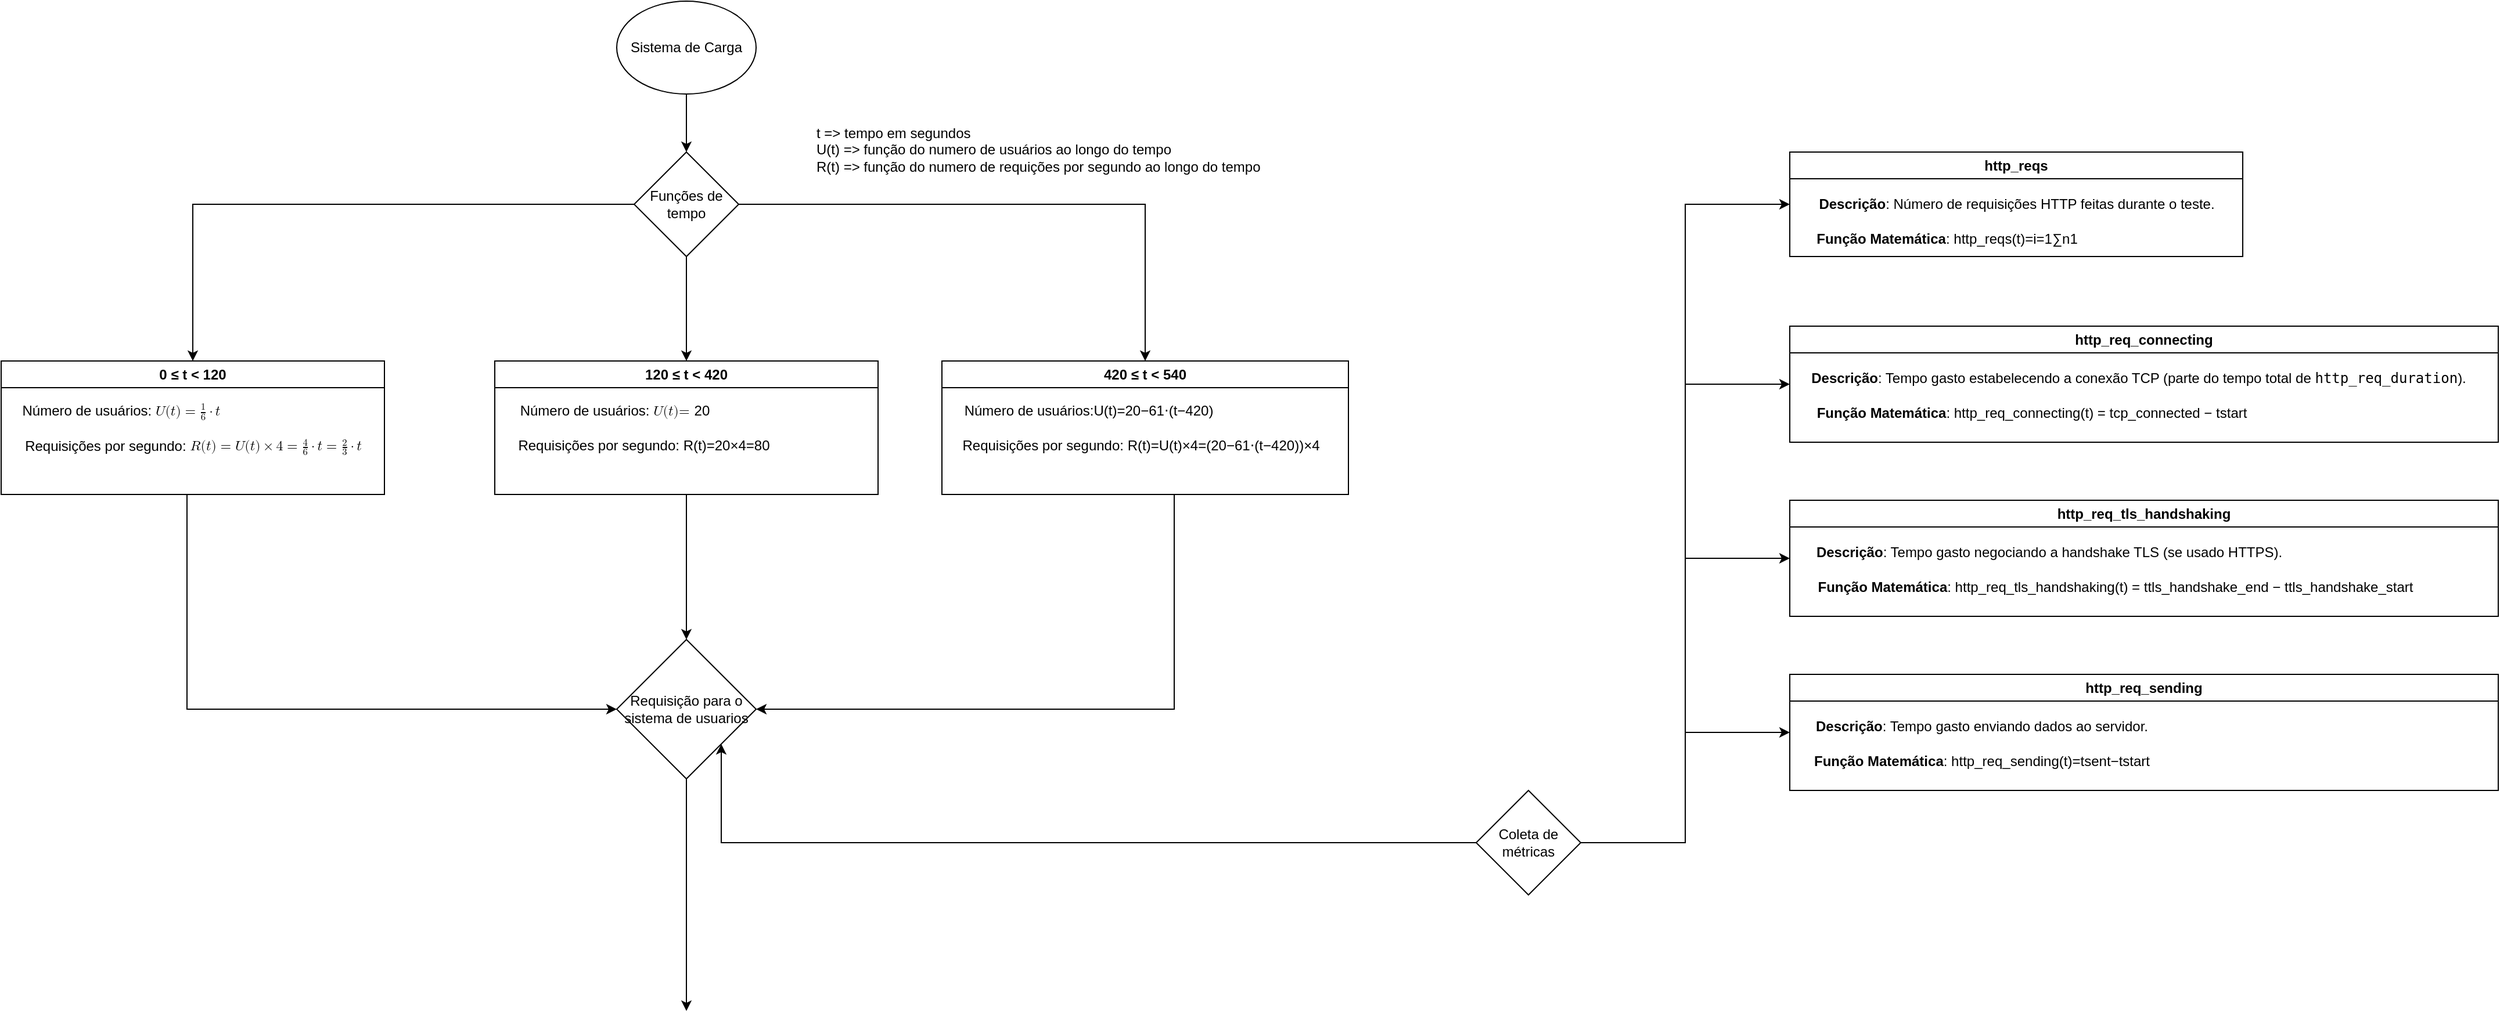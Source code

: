 <mxfile version="24.7.14">
  <diagram name="Page-1" id="edf60f1a-56cd-e834-aa8a-f176f3a09ee4">
    <mxGraphModel dx="4435" dy="2652" grid="1" gridSize="10" guides="1" tooltips="1" connect="1" arrows="1" fold="1" page="1" pageScale="1" pageWidth="1100" pageHeight="850" background="none" math="0" shadow="0">
      <root>
        <mxCell id="0" />
        <mxCell id="1" parent="0" />
        <mxCell id="orDh_xavtyX4sCZ622zQ-4" value="" style="edgeStyle=orthogonalEdgeStyle;rounded=0;orthogonalLoop=1;jettySize=auto;html=1;" edge="1" parent="1" source="orDh_xavtyX4sCZ622zQ-1" target="orDh_xavtyX4sCZ622zQ-3">
          <mxGeometry relative="1" as="geometry" />
        </mxCell>
        <mxCell id="orDh_xavtyX4sCZ622zQ-1" value="Sistema de Carga" style="ellipse;whiteSpace=wrap;html=1;" vertex="1" parent="1">
          <mxGeometry x="-510" y="-820" width="120" height="80" as="geometry" />
        </mxCell>
        <mxCell id="orDh_xavtyX4sCZ622zQ-25" style="edgeStyle=orthogonalEdgeStyle;rounded=0;orthogonalLoop=1;jettySize=auto;html=1;entryX=0.5;entryY=0;entryDx=0;entryDy=0;" edge="1" parent="1" source="orDh_xavtyX4sCZ622zQ-3" target="orDh_xavtyX4sCZ622zQ-14">
          <mxGeometry relative="1" as="geometry" />
        </mxCell>
        <mxCell id="orDh_xavtyX4sCZ622zQ-29" style="edgeStyle=orthogonalEdgeStyle;rounded=0;orthogonalLoop=1;jettySize=auto;html=1;entryX=0.5;entryY=0;entryDx=0;entryDy=0;" edge="1" parent="1" source="orDh_xavtyX4sCZ622zQ-3" target="orDh_xavtyX4sCZ622zQ-26">
          <mxGeometry relative="1" as="geometry" />
        </mxCell>
        <mxCell id="orDh_xavtyX4sCZ622zQ-34" style="edgeStyle=orthogonalEdgeStyle;rounded=0;orthogonalLoop=1;jettySize=auto;html=1;entryX=0.5;entryY=0;entryDx=0;entryDy=0;" edge="1" parent="1" source="orDh_xavtyX4sCZ622zQ-3" target="orDh_xavtyX4sCZ622zQ-31">
          <mxGeometry relative="1" as="geometry" />
        </mxCell>
        <mxCell id="orDh_xavtyX4sCZ622zQ-3" value="Funções de tempo" style="rhombus;whiteSpace=wrap;html=1;" vertex="1" parent="1">
          <mxGeometry x="-495" y="-690" width="90" height="90" as="geometry" />
        </mxCell>
        <mxCell id="orDh_xavtyX4sCZ622zQ-44" style="edgeStyle=orthogonalEdgeStyle;rounded=0;orthogonalLoop=1;jettySize=auto;html=1;entryX=0;entryY=0.5;entryDx=0;entryDy=0;" edge="1" parent="1" source="orDh_xavtyX4sCZ622zQ-14" target="orDh_xavtyX4sCZ622zQ-43">
          <mxGeometry relative="1" as="geometry">
            <Array as="points">
              <mxPoint x="-880" y="-210" />
            </Array>
          </mxGeometry>
        </mxCell>
        <mxCell id="orDh_xavtyX4sCZ622zQ-14" value="&lt;span class=&quot;base&quot;&gt;&lt;span class=&quot;mord&quot;&gt;0&amp;nbsp;&lt;/span&gt;&lt;span class=&quot;mspace&quot;&gt;&lt;/span&gt;&lt;span class=&quot;mrel&quot;&gt;≤&amp;nbsp;&lt;/span&gt;&lt;span class=&quot;mspace&quot;&gt;&lt;/span&gt;&lt;/span&gt;&lt;span class=&quot;base&quot;&gt;&lt;span class=&quot;strut&quot;&gt;&lt;/span&gt;&lt;span class=&quot;mord mathnormal&quot;&gt;t&amp;nbsp;&lt;/span&gt;&lt;span class=&quot;mspace&quot;&gt;&lt;/span&gt;&lt;span class=&quot;mrel&quot;&gt;&amp;lt;&amp;nbsp;&lt;/span&gt;&lt;span class=&quot;mspace&quot;&gt;&lt;/span&gt;&lt;/span&gt;&lt;span class=&quot;base&quot;&gt;&lt;span class=&quot;strut&quot;&gt;&lt;/span&gt;&lt;span class=&quot;mord&quot;&gt;120&lt;/span&gt;&lt;/span&gt;" style="swimlane;whiteSpace=wrap;html=1;" vertex="1" parent="1">
          <mxGeometry x="-1040" y="-510" width="330" height="115" as="geometry" />
        </mxCell>
        <mxCell id="orDh_xavtyX4sCZ622zQ-17" value="Número de usuários: &lt;span class=&quot;katex&quot;&gt;&lt;span class=&quot;katex-mathml&quot;&gt;&lt;math xmlns=&quot;http://www.w3.org/1998/Math/MathML&quot;&gt;&lt;mrow&gt;&lt;mi&gt;U&lt;/mi&gt;&lt;mo stretchy=&quot;false&quot;&gt;(&lt;/mo&gt;&lt;mi&gt;t&lt;/mi&gt;&lt;mo stretchy=&quot;false&quot;&gt;)&lt;/mo&gt;&lt;mo&gt;=&lt;/mo&gt;&lt;mfrac&gt;&lt;mn&gt;1&lt;/mn&gt;&lt;mn&gt;6&lt;/mn&gt;&lt;/mfrac&gt;&lt;mo&gt;⋅&lt;/mo&gt;&lt;mi&gt;t&lt;/mi&gt;&lt;/mrow&gt;U(t) = \frac{1}{6} \cdot t&lt;/math&gt;&lt;/span&gt;&lt;br&gt;&lt;/span&gt;" style="text;html=1;align=center;verticalAlign=middle;resizable=0;points=[];autosize=1;strokeColor=none;fillColor=none;" vertex="1" parent="orDh_xavtyX4sCZ622zQ-14">
          <mxGeometry x="3" y="28" width="200" height="30" as="geometry" />
        </mxCell>
        <mxCell id="orDh_xavtyX4sCZ622zQ-18" value="Requisições por segundo: &lt;span class=&quot;katex&quot;&gt;&lt;span class=&quot;katex-mathml&quot;&gt;&lt;math xmlns=&quot;http://www.w3.org/1998/Math/MathML&quot;&gt;&lt;mrow&gt;&lt;mi&gt;R&lt;/mi&gt;&lt;mo stretchy=&quot;false&quot;&gt;(&lt;/mo&gt;&lt;mi&gt;t&lt;/mi&gt;&lt;mo stretchy=&quot;false&quot;&gt;)&lt;/mo&gt;&lt;mo&gt;=&lt;/mo&gt;&lt;mi&gt;U&lt;/mi&gt;&lt;mo stretchy=&quot;false&quot;&gt;(&lt;/mo&gt;&lt;mi&gt;t&lt;/mi&gt;&lt;mo stretchy=&quot;false&quot;&gt;)&lt;/mo&gt;&lt;mo&gt;×&lt;/mo&gt;&lt;mn&gt;4&lt;/mn&gt;&lt;mo&gt;=&lt;/mo&gt;&lt;mfrac&gt;&lt;mn&gt;4&lt;/mn&gt;&lt;mn&gt;6&lt;/mn&gt;&lt;/mfrac&gt;&lt;mo&gt;⋅&lt;/mo&gt;&lt;mi&gt;t&lt;/mi&gt;&lt;mo&gt;=&lt;/mo&gt;&lt;mfrac&gt;&lt;mn&gt;2&lt;/mn&gt;&lt;mn&gt;3&lt;/mn&gt;&lt;/mfrac&gt;&lt;mo&gt;⋅&lt;/mo&gt;&lt;mi&gt;t&lt;/mi&gt;&lt;/mrow&gt;R(t) = U(t) \times 4 = \frac{4}{6} \cdot t = \frac{2}{3} \cdot t&lt;/math&gt;&lt;/span&gt;&lt;br&gt;&lt;/span&gt;" style="text;html=1;align=center;verticalAlign=middle;resizable=0;points=[];autosize=1;strokeColor=none;fillColor=none;" vertex="1" parent="orDh_xavtyX4sCZ622zQ-14">
          <mxGeometry x="10" y="58" width="310" height="30" as="geometry" />
        </mxCell>
        <mxCell id="orDh_xavtyX4sCZ622zQ-45" style="edgeStyle=orthogonalEdgeStyle;rounded=0;orthogonalLoop=1;jettySize=auto;html=1;entryX=0.5;entryY=0;entryDx=0;entryDy=0;" edge="1" parent="1" source="orDh_xavtyX4sCZ622zQ-26" target="orDh_xavtyX4sCZ622zQ-43">
          <mxGeometry relative="1" as="geometry" />
        </mxCell>
        <mxCell id="orDh_xavtyX4sCZ622zQ-26" value="&lt;span class=&quot;base&quot;&gt;&lt;span class=&quot;mord&quot;&gt;120&amp;nbsp;&lt;/span&gt;&lt;span class=&quot;mspace&quot;&gt;&lt;/span&gt;&lt;span class=&quot;mrel&quot;&gt;≤&amp;nbsp;&lt;/span&gt;&lt;span class=&quot;mspace&quot;&gt;&lt;/span&gt;&lt;/span&gt;&lt;span class=&quot;base&quot;&gt;&lt;span class=&quot;strut&quot;&gt;&lt;/span&gt;&lt;span class=&quot;mord mathnormal&quot;&gt;t&amp;nbsp;&lt;/span&gt;&lt;span class=&quot;mspace&quot;&gt;&lt;/span&gt;&lt;span class=&quot;mrel&quot;&gt;&amp;lt; 420&lt;/span&gt;&lt;/span&gt;" style="swimlane;whiteSpace=wrap;html=1;" vertex="1" parent="1">
          <mxGeometry x="-615" y="-510" width="330" height="115" as="geometry" />
        </mxCell>
        <mxCell id="orDh_xavtyX4sCZ622zQ-27" value="Número de usuários: &lt;span class=&quot;katex&quot;&gt;&lt;span class=&quot;katex-mathml&quot;&gt;&lt;math xmlns=&quot;http://www.w3.org/1998/Math/MathML&quot;&gt;&lt;mrow&gt;&lt;mi&gt;&lt;span class=&quot;base&quot;&gt;&lt;span class=&quot;mord mathnormal&quot;&gt;U&lt;/span&gt;&lt;span class=&quot;mopen&quot;&gt;(&lt;/span&gt;&lt;span class=&quot;mord mathnormal&quot;&gt;t&lt;/span&gt;&lt;span class=&quot;mclose&quot;&gt;)&lt;/span&gt;&lt;span class=&quot;mspace&quot;&gt;&lt;/span&gt;&lt;span class=&quot;mrel&quot;&gt;=&amp;nbsp;&lt;/span&gt;&lt;span style=&quot;background-color: initial; font-family: Helvetica;&quot;&gt;20&lt;/span&gt;&lt;/span&gt;&lt;/mi&gt;&lt;/mrow&gt;U(t) = \frac{1}{6} \cdot t&lt;/math&gt;&lt;/span&gt;&lt;br&gt;&lt;/span&gt;" style="text;html=1;align=center;verticalAlign=middle;resizable=0;points=[];autosize=1;strokeColor=none;fillColor=none;" vertex="1" parent="orDh_xavtyX4sCZ622zQ-26">
          <mxGeometry x="8" y="28" width="190" height="30" as="geometry" />
        </mxCell>
        <mxCell id="orDh_xavtyX4sCZ622zQ-28" value="Requisições por segundo:&amp;nbsp;&lt;span class=&quot;katex&quot;&gt;&lt;span class=&quot;base&quot;&gt;&lt;span class=&quot;mord mathnormal&quot;&gt;R&lt;/span&gt;&lt;span class=&quot;mopen&quot;&gt;(&lt;/span&gt;&lt;span class=&quot;mord mathnormal&quot;&gt;t&lt;/span&gt;&lt;span class=&quot;mclose&quot;&gt;)&lt;/span&gt;&lt;span class=&quot;mspace&quot;&gt;&lt;/span&gt;&lt;span class=&quot;mrel&quot;&gt;=&lt;/span&gt;&lt;span class=&quot;mspace&quot;&gt;&lt;/span&gt;&lt;/span&gt;&lt;span class=&quot;base&quot;&gt;&lt;span class=&quot;strut&quot;&gt;&lt;/span&gt;&lt;span class=&quot;mord&quot;&gt;20&lt;/span&gt;&lt;span class=&quot;mspace&quot;&gt;&lt;/span&gt;&lt;span class=&quot;mbin&quot;&gt;×&lt;/span&gt;&lt;span class=&quot;mspace&quot;&gt;&lt;/span&gt;&lt;/span&gt;&lt;span class=&quot;base&quot;&gt;&lt;span class=&quot;strut&quot;&gt;&lt;/span&gt;&lt;span class=&quot;mord&quot;&gt;4&lt;/span&gt;&lt;span class=&quot;mspace&quot;&gt;&lt;/span&gt;&lt;span class=&quot;mrel&quot;&gt;=&lt;/span&gt;&lt;span class=&quot;mspace&quot;&gt;&lt;/span&gt;&lt;/span&gt;&lt;span class=&quot;base&quot;&gt;&lt;span class=&quot;strut&quot;&gt;&lt;/span&gt;&lt;span class=&quot;mord&quot;&gt;80&lt;/span&gt;&lt;/span&gt;&lt;br&gt;&lt;/span&gt;" style="text;html=1;align=center;verticalAlign=middle;resizable=0;points=[];autosize=1;strokeColor=none;fillColor=none;" vertex="1" parent="orDh_xavtyX4sCZ622zQ-26">
          <mxGeometry x="8" y="58" width="240" height="30" as="geometry" />
        </mxCell>
        <mxCell id="orDh_xavtyX4sCZ622zQ-46" style="edgeStyle=orthogonalEdgeStyle;rounded=0;orthogonalLoop=1;jettySize=auto;html=1;entryX=1;entryY=0.5;entryDx=0;entryDy=0;" edge="1" parent="1" source="orDh_xavtyX4sCZ622zQ-31" target="orDh_xavtyX4sCZ622zQ-43">
          <mxGeometry relative="1" as="geometry">
            <Array as="points">
              <mxPoint x="-30" y="-210" />
            </Array>
          </mxGeometry>
        </mxCell>
        <mxCell id="orDh_xavtyX4sCZ622zQ-31" value="&lt;span class=&quot;base&quot;&gt;&lt;span class=&quot;mord&quot;&gt;420&amp;nbsp;&lt;/span&gt;&lt;span class=&quot;mspace&quot;&gt;&lt;/span&gt;&lt;span class=&quot;mrel&quot;&gt;≤&amp;nbsp;&lt;/span&gt;&lt;span class=&quot;mspace&quot;&gt;&lt;/span&gt;&lt;/span&gt;&lt;span class=&quot;base&quot;&gt;&lt;span class=&quot;strut&quot;&gt;&lt;/span&gt;&lt;span class=&quot;mord mathnormal&quot;&gt;t&amp;nbsp;&lt;/span&gt;&lt;span class=&quot;mspace&quot;&gt;&lt;/span&gt;&lt;span class=&quot;mrel&quot;&gt;&amp;lt;&amp;nbsp;540&lt;/span&gt;&lt;/span&gt;" style="swimlane;whiteSpace=wrap;html=1;" vertex="1" parent="1">
          <mxGeometry x="-230" y="-510" width="350" height="115" as="geometry" />
        </mxCell>
        <mxCell id="orDh_xavtyX4sCZ622zQ-32" value="Número de usuários:&lt;span class=&quot;katex&quot;&gt;&lt;span class=&quot;base&quot;&gt;&lt;span class=&quot;mord mathnormal&quot;&gt;U&lt;/span&gt;&lt;span class=&quot;mopen&quot;&gt;(&lt;/span&gt;&lt;span class=&quot;mord mathnormal&quot;&gt;t&lt;/span&gt;&lt;span class=&quot;mclose&quot;&gt;)&lt;/span&gt;&lt;span class=&quot;mspace&quot;&gt;&lt;/span&gt;&lt;span class=&quot;mrel&quot;&gt;=&lt;/span&gt;&lt;span class=&quot;mspace&quot;&gt;&lt;/span&gt;&lt;/span&gt;&lt;span class=&quot;base&quot;&gt;&lt;span class=&quot;strut&quot;&gt;&lt;/span&gt;&lt;span class=&quot;mord&quot;&gt;20&lt;/span&gt;&lt;span class=&quot;mspace&quot;&gt;&lt;/span&gt;&lt;span class=&quot;mbin&quot;&gt;−&lt;/span&gt;&lt;span class=&quot;mspace&quot;&gt;&lt;/span&gt;&lt;/span&gt;&lt;span class=&quot;base&quot;&gt;&lt;span class=&quot;strut&quot;&gt;&lt;/span&gt;&lt;span class=&quot;mord&quot;&gt;&lt;span class=&quot;mopen nulldelimiter&quot;&gt;&lt;/span&gt;&lt;span class=&quot;mfrac&quot;&gt;&lt;span class=&quot;vlist-t vlist-t2&quot;&gt;&lt;span class=&quot;vlist-r&quot;&gt;&lt;span class=&quot;vlist&quot;&gt;&lt;span class=&quot;pstrut&quot;&gt;&lt;/span&gt;&lt;span class=&quot;sizing reset-size6 size3 mtight&quot;&gt;&lt;span class=&quot;mord mtight&quot;&gt;&lt;span class=&quot;mord mtight&quot;&gt;6&lt;/span&gt;&lt;/span&gt;&lt;/span&gt;&lt;span class=&quot;pstrut&quot;&gt;&lt;/span&gt;&lt;span class=&quot;frac-line&quot;&gt;&lt;/span&gt;&lt;span class=&quot;pstrut&quot;&gt;&lt;/span&gt;&lt;span class=&quot;sizing reset-size6 size3 mtight&quot;&gt;&lt;span class=&quot;mord mtight&quot;&gt;&lt;span class=&quot;mord mtight&quot;&gt;1&lt;/span&gt;&lt;/span&gt;&lt;/span&gt;&lt;/span&gt;&lt;span class=&quot;vlist-s&quot;&gt;​&lt;/span&gt;&lt;/span&gt;&lt;span class=&quot;vlist-r&quot;&gt;&lt;span class=&quot;vlist&quot;&gt;&lt;/span&gt;&lt;/span&gt;&lt;/span&gt;&lt;/span&gt;&lt;span class=&quot;mclose nulldelimiter&quot;&gt;&lt;/span&gt;&lt;/span&gt;&lt;span class=&quot;mspace&quot;&gt;&lt;/span&gt;&lt;span class=&quot;mbin&quot;&gt;⋅&lt;/span&gt;&lt;span class=&quot;mspace&quot;&gt;&lt;/span&gt;&lt;/span&gt;&lt;span class=&quot;base&quot;&gt;&lt;span class=&quot;strut&quot;&gt;&lt;/span&gt;&lt;span class=&quot;mopen&quot;&gt;(&lt;/span&gt;&lt;span class=&quot;mord mathnormal&quot;&gt;t&lt;/span&gt;&lt;span class=&quot;mspace&quot;&gt;&lt;/span&gt;&lt;span class=&quot;mbin&quot;&gt;−&lt;/span&gt;&lt;span class=&quot;mspace&quot;&gt;&lt;/span&gt;&lt;/span&gt;&lt;span class=&quot;base&quot;&gt;&lt;span class=&quot;strut&quot;&gt;&lt;/span&gt;&lt;span class=&quot;mord&quot;&gt;420&lt;/span&gt;&lt;span class=&quot;mclose&quot;&gt;)&lt;/span&gt;&lt;/span&gt;&lt;br&gt;&lt;/span&gt;" style="text;html=1;align=center;verticalAlign=middle;resizable=0;points=[];autosize=1;strokeColor=none;fillColor=none;" vertex="1" parent="orDh_xavtyX4sCZ622zQ-31">
          <mxGeometry x="6" y="28" width="240" height="30" as="geometry" />
        </mxCell>
        <mxCell id="orDh_xavtyX4sCZ622zQ-33" value="Requisições por segundo:&amp;nbsp;&lt;span class=&quot;katex&quot;&gt;&lt;span class=&quot;base&quot;&gt;&lt;span class=&quot;mord mathnormal&quot;&gt;R&lt;/span&gt;&lt;span class=&quot;mopen&quot;&gt;(&lt;/span&gt;&lt;span class=&quot;mord mathnormal&quot;&gt;t&lt;/span&gt;&lt;span class=&quot;mclose&quot;&gt;)&lt;/span&gt;&lt;span class=&quot;mspace&quot;&gt;&lt;/span&gt;&lt;span class=&quot;mrel&quot;&gt;=&lt;/span&gt;&lt;span class=&quot;mspace&quot;&gt;&lt;/span&gt;&lt;/span&gt;&lt;span class=&quot;base&quot;&gt;&lt;span class=&quot;strut&quot;&gt;&lt;/span&gt;&lt;span class=&quot;mord mathnormal&quot;&gt;U&lt;/span&gt;&lt;span class=&quot;mopen&quot;&gt;(&lt;/span&gt;&lt;span class=&quot;mord mathnormal&quot;&gt;t&lt;/span&gt;&lt;span class=&quot;mclose&quot;&gt;)&lt;/span&gt;&lt;span class=&quot;mspace&quot;&gt;&lt;/span&gt;&lt;span class=&quot;mbin&quot;&gt;×&lt;/span&gt;&lt;span class=&quot;mspace&quot;&gt;&lt;/span&gt;&lt;/span&gt;&lt;span class=&quot;base&quot;&gt;&lt;span class=&quot;strut&quot;&gt;&lt;/span&gt;&lt;span class=&quot;mord&quot;&gt;4&lt;/span&gt;&lt;span class=&quot;mspace&quot;&gt;&lt;/span&gt;&lt;span class=&quot;mrel&quot;&gt;=&lt;/span&gt;&lt;span class=&quot;mspace&quot;&gt;&lt;/span&gt;&lt;/span&gt;&lt;span class=&quot;base&quot;&gt;&lt;span class=&quot;strut&quot;&gt;&lt;/span&gt;&lt;span class=&quot;minner&quot;&gt;&lt;span class=&quot;mopen delimcenter&quot;&gt;&lt;span class=&quot;delimsizing size1&quot;&gt;(&lt;/span&gt;&lt;/span&gt;&lt;span class=&quot;mord&quot;&gt;20&lt;/span&gt;&lt;span class=&quot;mspace&quot;&gt;&lt;/span&gt;&lt;span class=&quot;mbin&quot;&gt;−&lt;/span&gt;&lt;span class=&quot;mspace&quot;&gt;&lt;/span&gt;&lt;span class=&quot;mord&quot;&gt;&lt;span class=&quot;mopen nulldelimiter&quot;&gt;&lt;/span&gt;&lt;span class=&quot;mfrac&quot;&gt;&lt;span class=&quot;vlist-t vlist-t2&quot;&gt;&lt;span class=&quot;vlist-r&quot;&gt;&lt;span class=&quot;vlist&quot;&gt;&lt;span class=&quot;pstrut&quot;&gt;&lt;/span&gt;&lt;span class=&quot;sizing reset-size6 size3 mtight&quot;&gt;&lt;span class=&quot;mord mtight&quot;&gt;&lt;span class=&quot;mord mtight&quot;&gt;6&lt;/span&gt;&lt;/span&gt;&lt;/span&gt;&lt;span class=&quot;pstrut&quot;&gt;&lt;/span&gt;&lt;span class=&quot;frac-line&quot;&gt;&lt;/span&gt;&lt;span class=&quot;pstrut&quot;&gt;&lt;/span&gt;&lt;span class=&quot;sizing reset-size6 size3 mtight&quot;&gt;&lt;span class=&quot;mord mtight&quot;&gt;&lt;span class=&quot;mord mtight&quot;&gt;1&lt;/span&gt;&lt;/span&gt;&lt;/span&gt;&lt;/span&gt;&lt;span class=&quot;vlist-s&quot;&gt;​&lt;/span&gt;&lt;/span&gt;&lt;span class=&quot;vlist-r&quot;&gt;&lt;span class=&quot;vlist&quot;&gt;&lt;/span&gt;&lt;/span&gt;&lt;/span&gt;&lt;/span&gt;&lt;span class=&quot;mclose nulldelimiter&quot;&gt;&lt;/span&gt;&lt;/span&gt;&lt;span class=&quot;mspace&quot;&gt;&lt;/span&gt;&lt;span class=&quot;mbin&quot;&gt;⋅&lt;/span&gt;&lt;span class=&quot;mspace&quot;&gt;&lt;/span&gt;&lt;span class=&quot;mopen&quot;&gt;(&lt;/span&gt;&lt;span class=&quot;mord mathnormal&quot;&gt;t&lt;/span&gt;&lt;span class=&quot;mspace&quot;&gt;&lt;/span&gt;&lt;span class=&quot;mbin&quot;&gt;−&lt;/span&gt;&lt;span class=&quot;mspace&quot;&gt;&lt;/span&gt;&lt;span class=&quot;mord&quot;&gt;420&lt;/span&gt;&lt;span class=&quot;mclose&quot;&gt;)&lt;/span&gt;&lt;span class=&quot;mclose delimcenter&quot;&gt;&lt;span class=&quot;delimsizing size1&quot;&gt;)&lt;/span&gt;&lt;/span&gt;&lt;/span&gt;&lt;span class=&quot;mspace&quot;&gt;&lt;/span&gt;&lt;span class=&quot;mbin&quot;&gt;×&lt;/span&gt;&lt;span class=&quot;mspace&quot;&gt;&lt;/span&gt;&lt;/span&gt;&lt;span class=&quot;base&quot;&gt;&lt;span class=&quot;strut&quot;&gt;&lt;/span&gt;&lt;span class=&quot;mord&quot;&gt;4&lt;/span&gt;&lt;/span&gt;&lt;br&gt;&lt;/span&gt;" style="text;html=1;align=center;verticalAlign=middle;resizable=0;points=[];autosize=1;strokeColor=none;fillColor=none;" vertex="1" parent="orDh_xavtyX4sCZ622zQ-31">
          <mxGeometry x="6" y="58" width="330" height="30" as="geometry" />
        </mxCell>
        <mxCell id="orDh_xavtyX4sCZ622zQ-38" value="t =&amp;gt; tempo em segundos&lt;div&gt;U(t) =&amp;gt; função do numero de usuários ao longo do tempo&lt;/div&gt;&lt;div&gt;R(t) =&amp;gt; função do numero de requições por segundo ao longo do tempo&lt;/div&gt;" style="text;html=1;whiteSpace=wrap;overflow=hidden;rounded=0;" vertex="1" parent="1">
          <mxGeometry x="-340" y="-720" width="490" height="60" as="geometry" />
        </mxCell>
        <mxCell id="orDh_xavtyX4sCZ622zQ-48" style="edgeStyle=orthogonalEdgeStyle;rounded=0;orthogonalLoop=1;jettySize=auto;html=1;" edge="1" parent="1" source="orDh_xavtyX4sCZ622zQ-43">
          <mxGeometry relative="1" as="geometry">
            <mxPoint x="-450" y="50" as="targetPoint" />
          </mxGeometry>
        </mxCell>
        <mxCell id="orDh_xavtyX4sCZ622zQ-43" value="Requisição para o sistema de usuarios" style="rhombus;whiteSpace=wrap;html=1;fontSize=12;" vertex="1" parent="1">
          <mxGeometry x="-510" y="-270" width="120" height="120" as="geometry" />
        </mxCell>
        <mxCell id="orDh_xavtyX4sCZ622zQ-51" style="edgeStyle=orthogonalEdgeStyle;rounded=0;orthogonalLoop=1;jettySize=auto;html=1;entryX=1;entryY=1;entryDx=0;entryDy=0;" edge="1" parent="1" source="orDh_xavtyX4sCZ622zQ-50" target="orDh_xavtyX4sCZ622zQ-43">
          <mxGeometry relative="1" as="geometry" />
        </mxCell>
        <mxCell id="orDh_xavtyX4sCZ622zQ-68" style="edgeStyle=orthogonalEdgeStyle;rounded=0;orthogonalLoop=1;jettySize=auto;html=1;entryX=0;entryY=0.5;entryDx=0;entryDy=0;" edge="1" parent="1" source="orDh_xavtyX4sCZ622zQ-50" target="orDh_xavtyX4sCZ622zQ-52">
          <mxGeometry relative="1" as="geometry" />
        </mxCell>
        <mxCell id="orDh_xavtyX4sCZ622zQ-69" style="edgeStyle=orthogonalEdgeStyle;rounded=0;orthogonalLoop=1;jettySize=auto;html=1;entryX=0;entryY=0.5;entryDx=0;entryDy=0;" edge="1" parent="1" source="orDh_xavtyX4sCZ622zQ-50" target="orDh_xavtyX4sCZ622zQ-57">
          <mxGeometry relative="1" as="geometry" />
        </mxCell>
        <mxCell id="orDh_xavtyX4sCZ622zQ-70" style="edgeStyle=orthogonalEdgeStyle;rounded=0;orthogonalLoop=1;jettySize=auto;html=1;entryX=0;entryY=0.5;entryDx=0;entryDy=0;" edge="1" parent="1" source="orDh_xavtyX4sCZ622zQ-50" target="orDh_xavtyX4sCZ622zQ-61">
          <mxGeometry relative="1" as="geometry" />
        </mxCell>
        <mxCell id="orDh_xavtyX4sCZ622zQ-71" style="edgeStyle=orthogonalEdgeStyle;rounded=0;orthogonalLoop=1;jettySize=auto;html=1;entryX=0;entryY=0.5;entryDx=0;entryDy=0;" edge="1" parent="1" source="orDh_xavtyX4sCZ622zQ-50" target="orDh_xavtyX4sCZ622zQ-64">
          <mxGeometry relative="1" as="geometry" />
        </mxCell>
        <mxCell id="orDh_xavtyX4sCZ622zQ-50" value="Coleta de métricas" style="rhombus;whiteSpace=wrap;html=1;" vertex="1" parent="1">
          <mxGeometry x="230" y="-140" width="90" height="90" as="geometry" />
        </mxCell>
        <mxCell id="orDh_xavtyX4sCZ622zQ-52" value="http_reqs" style="swimlane;whiteSpace=wrap;html=1;" vertex="1" parent="1">
          <mxGeometry x="500" y="-690" width="390" height="90" as="geometry" />
        </mxCell>
        <mxCell id="orDh_xavtyX4sCZ622zQ-53" value="&lt;strong&gt;Descrição&lt;/strong&gt;: Número de requisições HTTP feitas durante o teste." style="text;html=1;align=center;verticalAlign=middle;resizable=0;points=[];autosize=1;strokeColor=none;fillColor=none;" vertex="1" parent="orDh_xavtyX4sCZ622zQ-52">
          <mxGeometry x="15" y="30" width="360" height="30" as="geometry" />
        </mxCell>
        <mxCell id="orDh_xavtyX4sCZ622zQ-54" value="&lt;strong&gt;Função Matemática&lt;/strong&gt;:&amp;nbsp;&lt;span class=&quot;base&quot;&gt;&lt;span class=&quot;mord mathnormal&quot;&gt;h&lt;/span&gt;&lt;span class=&quot;mord mathnormal&quot;&gt;ttp&lt;/span&gt;&lt;span class=&quot;mord&quot;&gt;_&lt;/span&gt;&lt;span class=&quot;mord mathnormal&quot;&gt;re&lt;/span&gt;&lt;span class=&quot;mord mathnormal&quot;&gt;q&lt;/span&gt;&lt;span class=&quot;mord mathnormal&quot;&gt;s&lt;/span&gt;&lt;span class=&quot;mopen&quot;&gt;(&lt;/span&gt;&lt;span class=&quot;mord mathnormal&quot;&gt;t&lt;/span&gt;&lt;span class=&quot;mclose&quot;&gt;)&lt;/span&gt;&lt;span class=&quot;mspace&quot;&gt;&lt;/span&gt;&lt;span class=&quot;mrel&quot;&gt;=&lt;/span&gt;&lt;span class=&quot;mspace&quot;&gt;&lt;/span&gt;&lt;/span&gt;&lt;span class=&quot;base&quot;&gt;&lt;span class=&quot;strut&quot;&gt;&lt;/span&gt;&lt;span class=&quot;mop op-limits&quot;&gt;&lt;span class=&quot;vlist-t vlist-t2&quot;&gt;&lt;span class=&quot;vlist-r&quot;&gt;&lt;span class=&quot;vlist&quot;&gt;&lt;span class=&quot;pstrut&quot;&gt;&lt;/span&gt;&lt;span class=&quot;sizing reset-size6 size3 mtight&quot;&gt;&lt;span class=&quot;mord mtight&quot;&gt;&lt;span class=&quot;mord mathnormal mtight&quot;&gt;i&lt;/span&gt;&lt;span class=&quot;mrel mtight&quot;&gt;=&lt;/span&gt;&lt;span class=&quot;mord mtight&quot;&gt;1&lt;/span&gt;&lt;/span&gt;&lt;/span&gt;&lt;span class=&quot;pstrut&quot;&gt;&lt;/span&gt;&lt;span class=&quot;mop op-symbol large-op&quot;&gt;∑&lt;/span&gt;&lt;span class=&quot;pstrut&quot;&gt;&lt;/span&gt;&lt;span class=&quot;sizing reset-size6 size3 mtight&quot;&gt;&lt;span class=&quot;mord mtight&quot;&gt;&lt;span class=&quot;mord mathnormal mtight&quot;&gt;n&lt;/span&gt;&lt;/span&gt;&lt;/span&gt;&lt;/span&gt;&lt;span class=&quot;vlist-s&quot;&gt;​&lt;/span&gt;&lt;/span&gt;&lt;span class=&quot;vlist-r&quot;&gt;&lt;span class=&quot;vlist&quot;&gt;&lt;/span&gt;&lt;/span&gt;&lt;/span&gt;&lt;/span&gt;&lt;span class=&quot;mspace&quot;&gt;&lt;/span&gt;&lt;span class=&quot;mord&quot;&gt;1&lt;/span&gt;&lt;/span&gt;" style="text;html=1;align=center;verticalAlign=middle;resizable=0;points=[];autosize=1;strokeColor=none;fillColor=none;" vertex="1" parent="orDh_xavtyX4sCZ622zQ-52">
          <mxGeometry x="10" y="60" width="250" height="30" as="geometry" />
        </mxCell>
        <mxCell id="orDh_xavtyX4sCZ622zQ-57" value="http_req_connecting" style="swimlane;whiteSpace=wrap;html=1;" vertex="1" parent="1">
          <mxGeometry x="500" y="-540" width="610" height="100" as="geometry" />
        </mxCell>
        <mxCell id="orDh_xavtyX4sCZ622zQ-58" value="&lt;strong&gt;Descrição&lt;/strong&gt;: Tempo gasto estabelecendo a conexão TCP (parte do tempo total de &lt;code&gt;http_req_duration&lt;/code&gt;)." style="text;html=1;align=center;verticalAlign=middle;resizable=0;points=[];autosize=1;strokeColor=none;fillColor=none;" vertex="1" parent="orDh_xavtyX4sCZ622zQ-57">
          <mxGeometry x="10" y="30" width="580" height="30" as="geometry" />
        </mxCell>
        <mxCell id="orDh_xavtyX4sCZ622zQ-59" value="&lt;strong&gt;Função Matemática&lt;/strong&gt;:&amp;nbsp;&lt;span class=&quot;base&quot;&gt;&lt;span class=&quot;mord mathnormal&quot;&gt;h&lt;/span&gt;&lt;span class=&quot;mord mathnormal&quot;&gt;ttp&lt;/span&gt;&lt;span class=&quot;mord&quot;&gt;_&lt;/span&gt;&lt;span class=&quot;mord mathnormal&quot;&gt;re&lt;/span&gt;&lt;span class=&quot;mord mathnormal&quot;&gt;q&lt;/span&gt;&lt;span class=&quot;mord&quot;&gt;_&lt;/span&gt;&lt;span class=&quot;mord mathnormal&quot;&gt;co&lt;/span&gt;&lt;span class=&quot;mord mathnormal&quot;&gt;nn&lt;/span&gt;&lt;span class=&quot;mord mathnormal&quot;&gt;ec&lt;/span&gt;&lt;span class=&quot;mord mathnormal&quot;&gt;t&lt;/span&gt;&lt;span class=&quot;mord mathnormal&quot;&gt;in&lt;/span&gt;&lt;span class=&quot;mord mathnormal&quot;&gt;g&lt;/span&gt;&lt;span class=&quot;mopen&quot;&gt;(&lt;/span&gt;&lt;span class=&quot;mord mathnormal&quot;&gt;t&lt;/span&gt;&lt;span class=&quot;mclose&quot;&gt;)&amp;nbsp;&lt;/span&gt;&lt;span class=&quot;mspace&quot;&gt;&lt;/span&gt;&lt;span class=&quot;mrel&quot;&gt;=&amp;nbsp;&lt;/span&gt;&lt;/span&gt;&lt;span class=&quot;base&quot;&gt;&lt;span class=&quot;mord&quot;&gt;&lt;span class=&quot;msupsub&quot;&gt;&lt;span class=&quot;vlist-t vlist-t2&quot;&gt;&lt;span class=&quot;vlist-r&quot;&gt;&lt;span class=&quot;vlist&quot;&gt;&lt;span class=&quot;sizing reset-size6 size3 mtight&quot;&gt;&lt;span class=&quot;mord mtight&quot;&gt;&lt;span class=&quot;mord text mtight&quot;&gt;&lt;span class=&quot;mord mtight&quot;&gt;tcp_connected&lt;/span&gt;&lt;/span&gt;&lt;/span&gt;&lt;/span&gt;&lt;/span&gt;&lt;span class=&quot;vlist-s&quot;&gt;​&amp;nbsp;&lt;/span&gt;&lt;/span&gt;&lt;span class=&quot;vlist-r&quot;&gt;&lt;span class=&quot;vlist&quot;&gt;&lt;/span&gt;&lt;/span&gt;&lt;/span&gt;&lt;/span&gt;&lt;/span&gt;&lt;span class=&quot;mspace&quot;&gt;&lt;/span&gt;&lt;span class=&quot;mbin&quot;&gt;−&amp;nbsp;&lt;/span&gt;&lt;span class=&quot;mspace&quot;&gt;&lt;/span&gt;&lt;/span&gt;&lt;span class=&quot;base&quot;&gt;&lt;span class=&quot;strut&quot;&gt;&lt;/span&gt;&lt;span class=&quot;mord&quot;&gt;&lt;span class=&quot;mord mathnormal&quot;&gt;t&lt;/span&gt;&lt;span class=&quot;msupsub&quot;&gt;&lt;span class=&quot;vlist-t vlist-t2&quot;&gt;&lt;span class=&quot;vlist-r&quot;&gt;&lt;span class=&quot;vlist&quot;&gt;&lt;span class=&quot;pstrut&quot;&gt;&lt;/span&gt;&lt;span class=&quot;sizing reset-size6 size3 mtight&quot;&gt;&lt;span class=&quot;mord mtight&quot;&gt;&lt;span class=&quot;mord text mtight&quot;&gt;&lt;span class=&quot;mord mtight&quot;&gt;start&lt;/span&gt;&lt;/span&gt;&lt;/span&gt;&lt;/span&gt;&lt;/span&gt;&lt;span class=&quot;vlist-s&quot;&gt;​&lt;/span&gt;&lt;/span&gt;&lt;span class=&quot;vlist-r&quot;&gt;&lt;span class=&quot;vlist&quot;&gt;&lt;/span&gt;&lt;/span&gt;&lt;/span&gt;&lt;/span&gt;&lt;/span&gt;&lt;/span&gt;" style="text;html=1;align=center;verticalAlign=middle;resizable=0;points=[];autosize=1;strokeColor=none;fillColor=none;" vertex="1" parent="orDh_xavtyX4sCZ622zQ-57">
          <mxGeometry x="13" y="60" width="390" height="30" as="geometry" />
        </mxCell>
        <mxCell id="orDh_xavtyX4sCZ622zQ-61" value="http_req_tls_handshaking" style="swimlane;whiteSpace=wrap;html=1;startSize=23;" vertex="1" parent="1">
          <mxGeometry x="500" y="-390" width="610" height="100" as="geometry" />
        </mxCell>
        <mxCell id="orDh_xavtyX4sCZ622zQ-62" value="&lt;strong&gt;Descrição&lt;/strong&gt;: Tempo gasto negociando a handshake TLS (se usado HTTPS)." style="text;html=1;align=center;verticalAlign=middle;resizable=0;points=[];autosize=1;strokeColor=none;fillColor=none;" vertex="1" parent="orDh_xavtyX4sCZ622zQ-61">
          <mxGeometry x="13" y="30" width="420" height="30" as="geometry" />
        </mxCell>
        <mxCell id="orDh_xavtyX4sCZ622zQ-63" value="&lt;strong&gt;Função Matemática&lt;/strong&gt;:&amp;nbsp;&lt;span class=&quot;base&quot;&gt;&lt;span class=&quot;mord&quot;&gt;&lt;span class=&quot;msupsub&quot;&gt;&lt;span class=&quot;vlist-t vlist-t2&quot;&gt;&lt;span class=&quot;vlist-r&quot;&gt;&lt;span class=&quot;vlist-s&quot;&gt;&lt;span class=&quot;base&quot;&gt;&lt;span class=&quot;mord mathnormal&quot;&gt;h&lt;/span&gt;&lt;span class=&quot;mord mathnormal&quot;&gt;ttp&lt;/span&gt;&lt;span class=&quot;mord&quot;&gt;_&lt;/span&gt;&lt;span class=&quot;mord mathnormal&quot;&gt;re&lt;/span&gt;&lt;span class=&quot;mord mathnormal&quot;&gt;q&lt;/span&gt;&lt;span class=&quot;mord&quot;&gt;_&lt;/span&gt;&lt;span class=&quot;mord mathnormal&quot;&gt;tl&lt;/span&gt;&lt;span class=&quot;mord mathnormal&quot;&gt;s&lt;/span&gt;&lt;span class=&quot;mord&quot;&gt;_&lt;/span&gt;&lt;span class=&quot;mord mathnormal&quot;&gt;han&lt;/span&gt;&lt;span class=&quot;mord mathnormal&quot;&gt;d&lt;/span&gt;&lt;span class=&quot;mord mathnormal&quot;&gt;s&lt;/span&gt;&lt;span class=&quot;mord mathnormal&quot;&gt;hakin&lt;/span&gt;&lt;span class=&quot;mord mathnormal&quot;&gt;g&lt;/span&gt;&lt;span class=&quot;mopen&quot;&gt;(&lt;/span&gt;&lt;span class=&quot;mord mathnormal&quot;&gt;t&lt;/span&gt;&lt;span class=&quot;mclose&quot;&gt;)&amp;nbsp;&lt;/span&gt;&lt;span class=&quot;mspace&quot;&gt;&lt;/span&gt;&lt;span class=&quot;mrel&quot;&gt;=&amp;nbsp;&lt;/span&gt;&lt;span class=&quot;mspace&quot;&gt;&lt;/span&gt;&lt;/span&gt;&lt;span class=&quot;base&quot;&gt;&lt;span class=&quot;strut&quot;&gt;&lt;/span&gt;&lt;span class=&quot;mord&quot;&gt;&lt;span class=&quot;mord mathnormal&quot;&gt;t&lt;/span&gt;&lt;span class=&quot;msupsub&quot;&gt;&lt;span class=&quot;vlist-t vlist-t2&quot;&gt;&lt;span class=&quot;vlist-r&quot;&gt;&lt;span class=&quot;vlist&quot;&gt;&lt;span class=&quot;pstrut&quot;&gt;&lt;/span&gt;&lt;span class=&quot;sizing reset-size6 size3 mtight&quot;&gt;&lt;span class=&quot;mord mtight&quot;&gt;&lt;span class=&quot;mord text mtight&quot;&gt;&lt;span class=&quot;mord mtight&quot;&gt;tls_handshake_end&lt;/span&gt;&lt;/span&gt;&lt;/span&gt;&lt;/span&gt;&lt;/span&gt;&lt;span class=&quot;vlist-s&quot;&gt;​&amp;nbsp;&lt;/span&gt;&lt;/span&gt;&lt;span class=&quot;vlist-r&quot;&gt;&lt;span class=&quot;vlist&quot;&gt;&lt;/span&gt;&lt;/span&gt;&lt;/span&gt;&lt;/span&gt;&lt;/span&gt;&lt;span class=&quot;mspace&quot;&gt;&lt;/span&gt;&lt;span class=&quot;mbin&quot;&gt;−&amp;nbsp;&lt;/span&gt;&lt;span class=&quot;mspace&quot;&gt;&lt;/span&gt;&lt;/span&gt;&lt;span class=&quot;base&quot;&gt;&lt;span class=&quot;strut&quot;&gt;&lt;/span&gt;&lt;span class=&quot;mord&quot;&gt;&lt;span class=&quot;mord mathnormal&quot;&gt;t&lt;/span&gt;&lt;span class=&quot;msupsub&quot;&gt;&lt;span class=&quot;vlist-t vlist-t2&quot;&gt;&lt;span class=&quot;vlist-r&quot;&gt;&lt;span class=&quot;vlist&quot;&gt;&lt;span class=&quot;pstrut&quot;&gt;&lt;/span&gt;&lt;span class=&quot;sizing reset-size6 size3 mtight&quot;&gt;&lt;span class=&quot;mord mtight&quot;&gt;&lt;span class=&quot;mord text mtight&quot;&gt;&lt;span class=&quot;mord mtight&quot;&gt;tls_handshake_start&lt;/span&gt;&lt;/span&gt;&lt;/span&gt;&lt;/span&gt;&lt;/span&gt;&lt;span class=&quot;vlist-s&quot;&gt;​&lt;/span&gt;&lt;/span&gt;&lt;span class=&quot;vlist-r&quot;&gt;&lt;span class=&quot;vlist&quot;&gt;&lt;/span&gt;&lt;/span&gt;&lt;/span&gt;&lt;/span&gt;&lt;/span&gt;&lt;/span&gt;​&lt;/span&gt;&lt;/span&gt;&lt;span class=&quot;vlist-r&quot;&gt;&lt;span class=&quot;vlist&quot;&gt;&lt;/span&gt;&lt;/span&gt;&lt;/span&gt;&lt;/span&gt;&lt;/span&gt;&lt;/span&gt;" style="text;html=1;align=center;verticalAlign=middle;resizable=0;points=[];autosize=1;strokeColor=none;fillColor=none;" vertex="1" parent="orDh_xavtyX4sCZ622zQ-61">
          <mxGeometry x="10" y="60" width="540" height="30" as="geometry" />
        </mxCell>
        <mxCell id="orDh_xavtyX4sCZ622zQ-64" value="http_req_sending" style="swimlane;whiteSpace=wrap;html=1;startSize=23;" vertex="1" parent="1">
          <mxGeometry x="500" y="-240" width="610" height="100" as="geometry" />
        </mxCell>
        <mxCell id="orDh_xavtyX4sCZ622zQ-65" value="&lt;strong&gt;Descrição&lt;/strong&gt;: Tempo gasto enviando dados ao servidor." style="text;html=1;align=center;verticalAlign=middle;resizable=0;points=[];autosize=1;strokeColor=none;fillColor=none;" vertex="1" parent="orDh_xavtyX4sCZ622zQ-64">
          <mxGeometry x="10" y="30" width="310" height="30" as="geometry" />
        </mxCell>
        <mxCell id="orDh_xavtyX4sCZ622zQ-66" value="&lt;strong&gt;Função Matemática&lt;/strong&gt;:&amp;nbsp;&lt;span class=&quot;base&quot;&gt;&lt;span class=&quot;mord&quot;&gt;&lt;span class=&quot;msupsub&quot;&gt;&lt;span class=&quot;vlist-t vlist-t2&quot;&gt;&lt;span class=&quot;vlist-r&quot;&gt;&lt;span class=&quot;vlist-s&quot;&gt;&lt;span class=&quot;base&quot;&gt;&lt;span class=&quot;mord&quot;&gt;&lt;span class=&quot;msupsub&quot;&gt;&lt;span class=&quot;vlist-t vlist-t2&quot;&gt;&lt;span class=&quot;vlist-r&quot;&gt;&lt;span class=&quot;vlist-s&quot;&gt;&lt;span class=&quot;base&quot;&gt;&lt;span class=&quot;mord mathnormal&quot;&gt;h&lt;/span&gt;&lt;span class=&quot;mord mathnormal&quot;&gt;ttp&lt;/span&gt;&lt;span class=&quot;mord&quot;&gt;_&lt;/span&gt;&lt;span class=&quot;mord mathnormal&quot;&gt;re&lt;/span&gt;&lt;span class=&quot;mord mathnormal&quot;&gt;q&lt;/span&gt;&lt;span class=&quot;mord&quot;&gt;_&lt;/span&gt;&lt;span class=&quot;mord mathnormal&quot;&gt;se&lt;/span&gt;&lt;span class=&quot;mord mathnormal&quot;&gt;n&lt;/span&gt;&lt;span class=&quot;mord mathnormal&quot;&gt;d&lt;/span&gt;&lt;span class=&quot;mord mathnormal&quot;&gt;in&lt;/span&gt;&lt;span class=&quot;mord mathnormal&quot;&gt;g&lt;/span&gt;&lt;span class=&quot;mopen&quot;&gt;(&lt;/span&gt;&lt;span class=&quot;mord mathnormal&quot;&gt;t&lt;/span&gt;&lt;span class=&quot;mclose&quot;&gt;)&lt;/span&gt;&lt;span class=&quot;mspace&quot;&gt;&lt;/span&gt;&lt;span class=&quot;mrel&quot;&gt;=&lt;/span&gt;&lt;span class=&quot;mspace&quot;&gt;&lt;/span&gt;&lt;/span&gt;&lt;span class=&quot;base&quot;&gt;&lt;span class=&quot;strut&quot;&gt;&lt;/span&gt;&lt;span class=&quot;mord&quot;&gt;&lt;span class=&quot;mord mathnormal&quot;&gt;t&lt;/span&gt;&lt;span class=&quot;msupsub&quot;&gt;&lt;span class=&quot;vlist-t vlist-t2&quot;&gt;&lt;span class=&quot;vlist-r&quot;&gt;&lt;span class=&quot;vlist&quot;&gt;&lt;span class=&quot;pstrut&quot;&gt;&lt;/span&gt;&lt;span class=&quot;sizing reset-size6 size3 mtight&quot;&gt;&lt;span class=&quot;mord mtight&quot;&gt;&lt;span class=&quot;mord text mtight&quot;&gt;&lt;span class=&quot;mord mtight&quot;&gt;sent&lt;/span&gt;&lt;/span&gt;&lt;/span&gt;&lt;/span&gt;&lt;/span&gt;&lt;span class=&quot;vlist-s&quot;&gt;​&lt;/span&gt;&lt;/span&gt;&lt;span class=&quot;vlist-r&quot;&gt;&lt;span class=&quot;vlist&quot;&gt;&lt;/span&gt;&lt;/span&gt;&lt;/span&gt;&lt;/span&gt;&lt;/span&gt;&lt;span class=&quot;mspace&quot;&gt;&lt;/span&gt;&lt;span class=&quot;mbin&quot;&gt;−&lt;/span&gt;&lt;span class=&quot;mspace&quot;&gt;&lt;/span&gt;&lt;/span&gt;&lt;span class=&quot;base&quot;&gt;&lt;span class=&quot;strut&quot;&gt;&lt;/span&gt;&lt;span class=&quot;mord&quot;&gt;&lt;span class=&quot;mord mathnormal&quot;&gt;t&lt;/span&gt;&lt;span class=&quot;msupsub&quot;&gt;&lt;span class=&quot;vlist-t vlist-t2&quot;&gt;&lt;span class=&quot;vlist-r&quot;&gt;&lt;span class=&quot;vlist&quot;&gt;&lt;span class=&quot;pstrut&quot;&gt;&lt;/span&gt;&lt;span class=&quot;sizing reset-size6 size3 mtight&quot;&gt;&lt;span class=&quot;mord mtight&quot;&gt;&lt;span class=&quot;mord text mtight&quot;&gt;&lt;span class=&quot;mord mtight&quot;&gt;start&lt;/span&gt;&lt;/span&gt;&lt;/span&gt;&lt;/span&gt;&lt;/span&gt;&lt;span class=&quot;vlist-s&quot;&gt;​&lt;/span&gt;&lt;/span&gt;&lt;span class=&quot;vlist-r&quot;&gt;&lt;span class=&quot;vlist&quot;&gt;&lt;/span&gt;&lt;/span&gt;&lt;/span&gt;&lt;/span&gt;&lt;/span&gt;&lt;/span&gt;​&lt;/span&gt;&lt;/span&gt;&lt;span class=&quot;vlist-r&quot;&gt;&lt;span class=&quot;vlist&quot;&gt;&lt;/span&gt;&lt;/span&gt;&lt;/span&gt;&lt;/span&gt;&lt;/span&gt;&lt;/span&gt;​&lt;/span&gt;&lt;/span&gt;&lt;span class=&quot;vlist-r&quot;&gt;&lt;span class=&quot;vlist&quot;&gt;&lt;/span&gt;&lt;/span&gt;&lt;/span&gt;&lt;/span&gt;&lt;/span&gt;&lt;/span&gt;" style="text;html=1;align=center;verticalAlign=middle;resizable=0;points=[];autosize=1;strokeColor=none;fillColor=none;" vertex="1" parent="orDh_xavtyX4sCZ622zQ-64">
          <mxGeometry x="10" y="60" width="310" height="30" as="geometry" />
        </mxCell>
      </root>
    </mxGraphModel>
  </diagram>
</mxfile>
